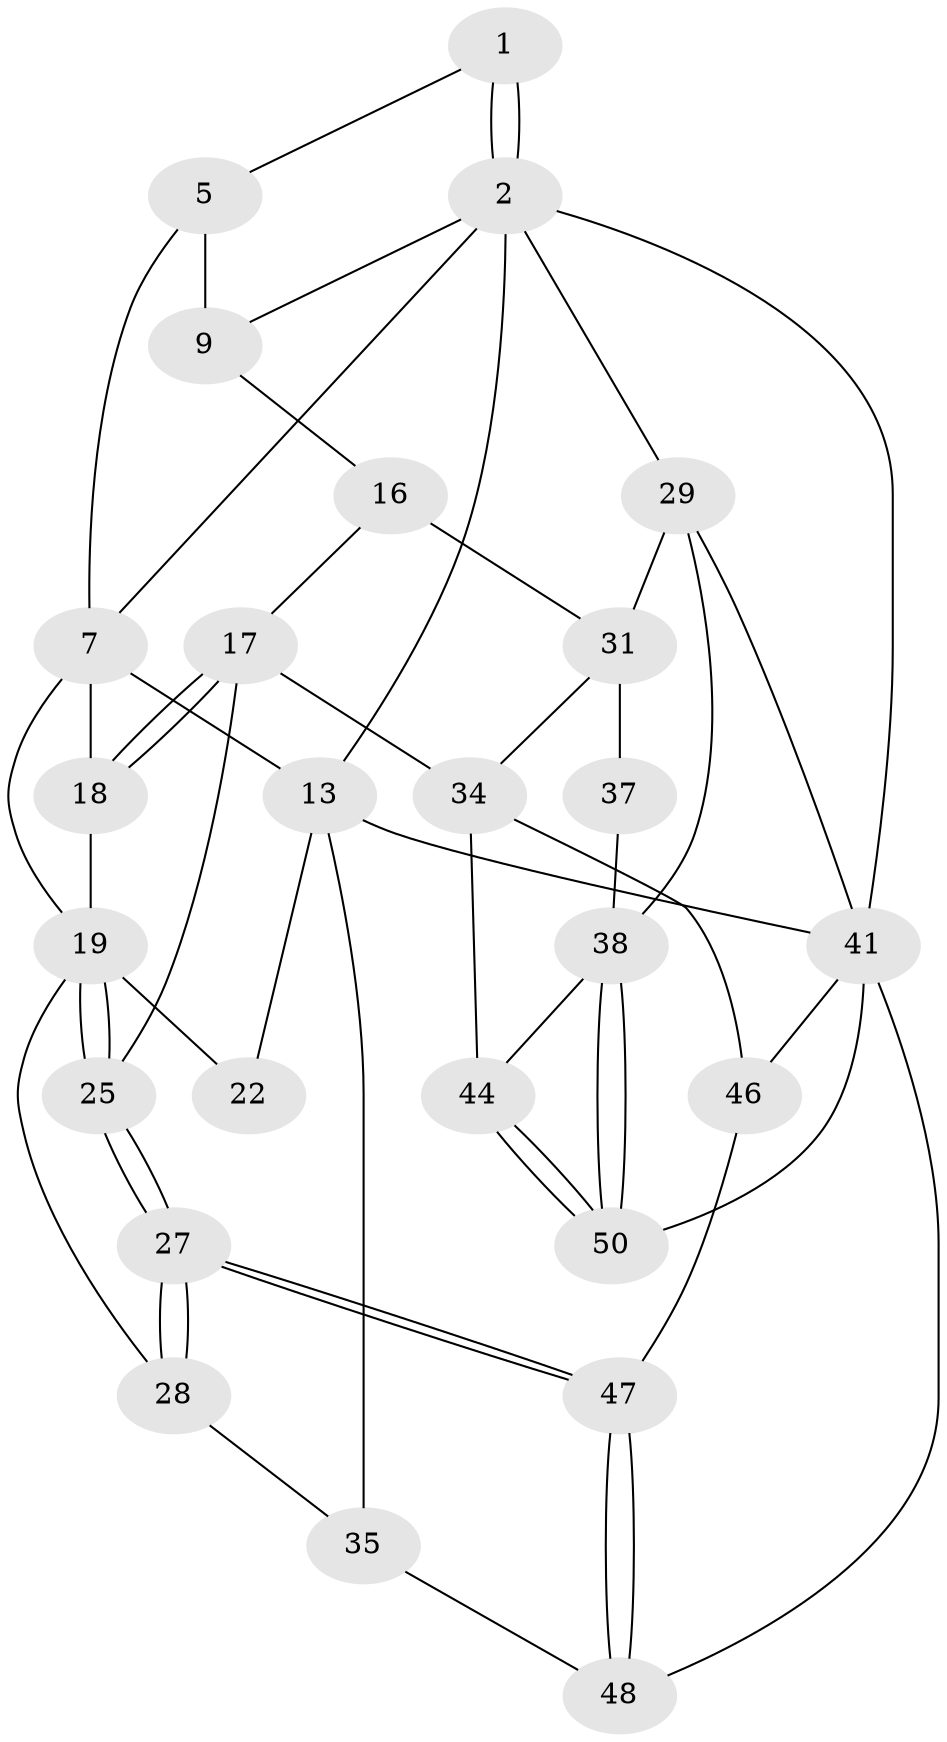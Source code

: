 // original degree distribution, {3: 0.038461538461538464, 6: 0.2692307692307692, 4: 0.3076923076923077, 5: 0.38461538461538464}
// Generated by graph-tools (version 1.1) at 2025/17/03/09/25 04:17:17]
// undirected, 26 vertices, 55 edges
graph export_dot {
graph [start="1"]
  node [color=gray90,style=filled];
  1 [pos="+1+0"];
  2 [pos="+1+0",super="+3+8"];
  5 [pos="+0.8457489683615402+0.0671818553602558",super="+6"];
  7 [pos="+0.3999357029972781+0",super="+11"];
  9 [pos="+1+0.5100093464425421",super="+10"];
  13 [pos="+0+0.14505889071927117",super="+23"];
  16 [pos="+0.5443185107735655+0.41180036656599883"];
  17 [pos="+0.5101078469448237+0.4266187984477317",super="+24"];
  18 [pos="+0.23174676851839093+0.36448138512654155"];
  19 [pos="+0.1956836787610793+0.49221000074393",super="+20"];
  22 [pos="+0.014740778635535981+0.5496657478276353"];
  25 [pos="+0.31149875488853135+0.6722544161780853"];
  27 [pos="+0.18454180666813305+0.7529885631588832"];
  28 [pos="+0.16396929564216084+0.7488799841942072"];
  29 [pos="+1+0.6202006553417406",super="+30"];
  31 [pos="+0.7006897219905737+0.6966731809036347",super="+32"];
  34 [pos="+0.4913739791448538+0.8196187973659922",super="+43"];
  35 [pos="+0.06657119951482164+0.7769527574180394"];
  37 [pos="+0.6963139776006178+0.7039747195925434"];
  38 [pos="+0.8482440010706384+0.8845863726281419",super="+39"];
  41 [pos="+0+1",super="+42"];
  44 [pos="+0.6088224321721011+0.8981030959735112",super="+45"];
  46 [pos="+0.40054484260806517+1"];
  47 [pos="+0.3501739405926991+1"];
  48 [pos="+0.20268837594484215+1",super="+49"];
  50 [pos="+0.8310780287720829+0.9824627241137058"];
  1 -- 2;
  1 -- 2;
  1 -- 5;
  2 -- 13;
  2 -- 7;
  2 -- 9;
  2 -- 29;
  2 -- 41 [weight=2];
  5 -- 7;
  5 -- 9 [weight=2];
  7 -- 18;
  7 -- 19;
  7 -- 13;
  9 -- 16;
  13 -- 41;
  13 -- 35;
  13 -- 22;
  16 -- 17;
  16 -- 31;
  17 -- 18;
  17 -- 18;
  17 -- 34;
  17 -- 25;
  18 -- 19;
  19 -- 25;
  19 -- 25;
  19 -- 28;
  19 -- 22 [weight=2];
  25 -- 27;
  25 -- 27;
  27 -- 28;
  27 -- 28;
  27 -- 47;
  27 -- 47;
  28 -- 35;
  29 -- 38;
  29 -- 31;
  29 -- 41;
  31 -- 37 [weight=2];
  31 -- 34;
  34 -- 44;
  34 -- 46;
  35 -- 48;
  37 -- 38;
  38 -- 50;
  38 -- 50;
  38 -- 44 [weight=2];
  41 -- 48 [weight=2];
  41 -- 50;
  41 -- 46;
  44 -- 50;
  44 -- 50;
  46 -- 47;
  47 -- 48;
  47 -- 48;
}
